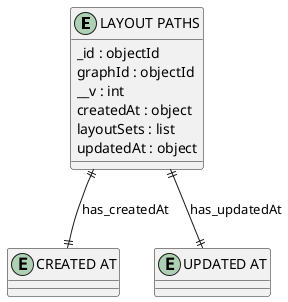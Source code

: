 @startuml LAYOUT_PATHS_Diagram

entity "LAYOUT PATHS" as LAYOUT_PATHS {
  _id : objectId
  graphId : objectId
  __v : int
  createdAt : object
  layoutSets : list
  updatedAt : object
}

entity "CREATED AT" as CREATED_AT {
}

entity "UPDATED AT" as UPDATED_AT {
}

' // Relationships
LAYOUT_PATHS ||--|| CREATED_AT : has_createdAt
LAYOUT_PATHS ||--|| UPDATED_AT : has_updatedAt
@enduml